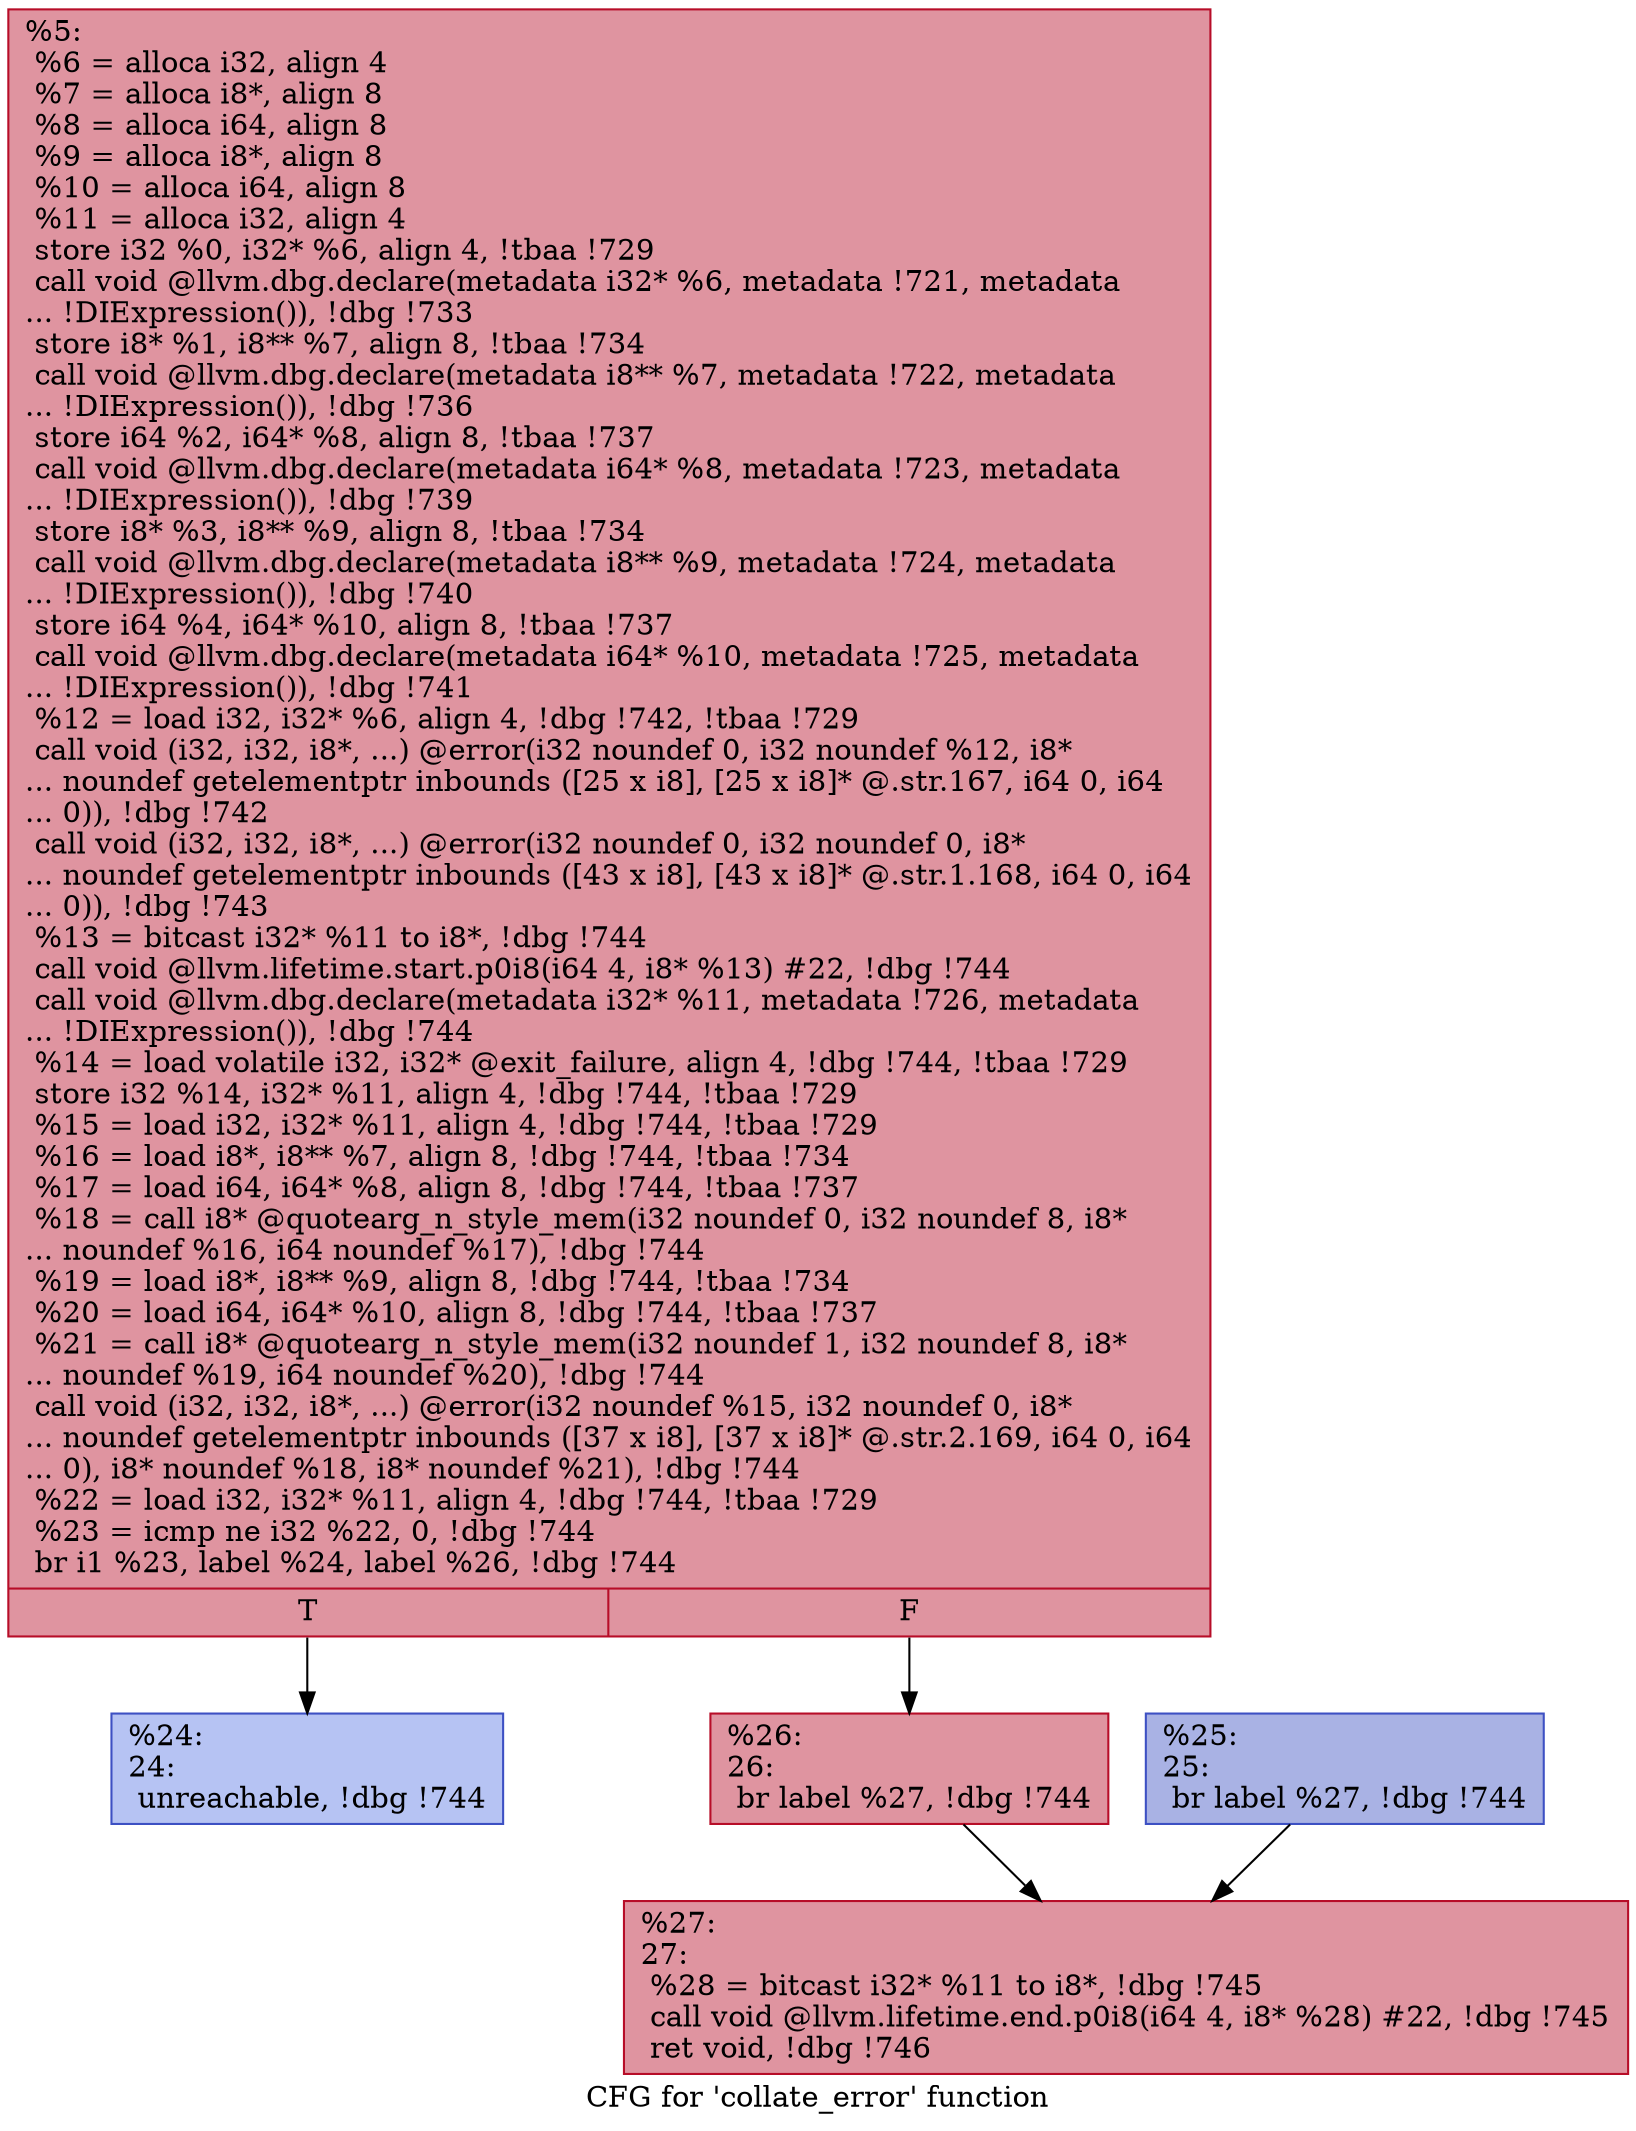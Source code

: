digraph "CFG for 'collate_error' function" {
	label="CFG for 'collate_error' function";

	Node0x269daf0 [shape=record,color="#b70d28ff", style=filled, fillcolor="#b70d2870",label="{%5:\l  %6 = alloca i32, align 4\l  %7 = alloca i8*, align 8\l  %8 = alloca i64, align 8\l  %9 = alloca i8*, align 8\l  %10 = alloca i64, align 8\l  %11 = alloca i32, align 4\l  store i32 %0, i32* %6, align 4, !tbaa !729\l  call void @llvm.dbg.declare(metadata i32* %6, metadata !721, metadata\l... !DIExpression()), !dbg !733\l  store i8* %1, i8** %7, align 8, !tbaa !734\l  call void @llvm.dbg.declare(metadata i8** %7, metadata !722, metadata\l... !DIExpression()), !dbg !736\l  store i64 %2, i64* %8, align 8, !tbaa !737\l  call void @llvm.dbg.declare(metadata i64* %8, metadata !723, metadata\l... !DIExpression()), !dbg !739\l  store i8* %3, i8** %9, align 8, !tbaa !734\l  call void @llvm.dbg.declare(metadata i8** %9, metadata !724, metadata\l... !DIExpression()), !dbg !740\l  store i64 %4, i64* %10, align 8, !tbaa !737\l  call void @llvm.dbg.declare(metadata i64* %10, metadata !725, metadata\l... !DIExpression()), !dbg !741\l  %12 = load i32, i32* %6, align 4, !dbg !742, !tbaa !729\l  call void (i32, i32, i8*, ...) @error(i32 noundef 0, i32 noundef %12, i8*\l... noundef getelementptr inbounds ([25 x i8], [25 x i8]* @.str.167, i64 0, i64\l... 0)), !dbg !742\l  call void (i32, i32, i8*, ...) @error(i32 noundef 0, i32 noundef 0, i8*\l... noundef getelementptr inbounds ([43 x i8], [43 x i8]* @.str.1.168, i64 0, i64\l... 0)), !dbg !743\l  %13 = bitcast i32* %11 to i8*, !dbg !744\l  call void @llvm.lifetime.start.p0i8(i64 4, i8* %13) #22, !dbg !744\l  call void @llvm.dbg.declare(metadata i32* %11, metadata !726, metadata\l... !DIExpression()), !dbg !744\l  %14 = load volatile i32, i32* @exit_failure, align 4, !dbg !744, !tbaa !729\l  store i32 %14, i32* %11, align 4, !dbg !744, !tbaa !729\l  %15 = load i32, i32* %11, align 4, !dbg !744, !tbaa !729\l  %16 = load i8*, i8** %7, align 8, !dbg !744, !tbaa !734\l  %17 = load i64, i64* %8, align 8, !dbg !744, !tbaa !737\l  %18 = call i8* @quotearg_n_style_mem(i32 noundef 0, i32 noundef 8, i8*\l... noundef %16, i64 noundef %17), !dbg !744\l  %19 = load i8*, i8** %9, align 8, !dbg !744, !tbaa !734\l  %20 = load i64, i64* %10, align 8, !dbg !744, !tbaa !737\l  %21 = call i8* @quotearg_n_style_mem(i32 noundef 1, i32 noundef 8, i8*\l... noundef %19, i64 noundef %20), !dbg !744\l  call void (i32, i32, i8*, ...) @error(i32 noundef %15, i32 noundef 0, i8*\l... noundef getelementptr inbounds ([37 x i8], [37 x i8]* @.str.2.169, i64 0, i64\l... 0), i8* noundef %18, i8* noundef %21), !dbg !744\l  %22 = load i32, i32* %11, align 4, !dbg !744, !tbaa !729\l  %23 = icmp ne i32 %22, 0, !dbg !744\l  br i1 %23, label %24, label %26, !dbg !744\l|{<s0>T|<s1>F}}"];
	Node0x269daf0:s0 -> Node0x26a2300;
	Node0x269daf0:s1 -> Node0x26a23a0;
	Node0x26a2300 [shape=record,color="#3d50c3ff", style=filled, fillcolor="#5977e370",label="{%24:\l24:                                               \l  unreachable, !dbg !744\l}"];
	Node0x26a2350 [shape=record,color="#3d50c3ff", style=filled, fillcolor="#3d50c370",label="{%25:\l25:                                               \l  br label %27, !dbg !744\l}"];
	Node0x26a2350 -> Node0x26a23f0;
	Node0x26a23a0 [shape=record,color="#b70d28ff", style=filled, fillcolor="#b70d2870",label="{%26:\l26:                                               \l  br label %27, !dbg !744\l}"];
	Node0x26a23a0 -> Node0x26a23f0;
	Node0x26a23f0 [shape=record,color="#b70d28ff", style=filled, fillcolor="#b70d2870",label="{%27:\l27:                                               \l  %28 = bitcast i32* %11 to i8*, !dbg !745\l  call void @llvm.lifetime.end.p0i8(i64 4, i8* %28) #22, !dbg !745\l  ret void, !dbg !746\l}"];
}
